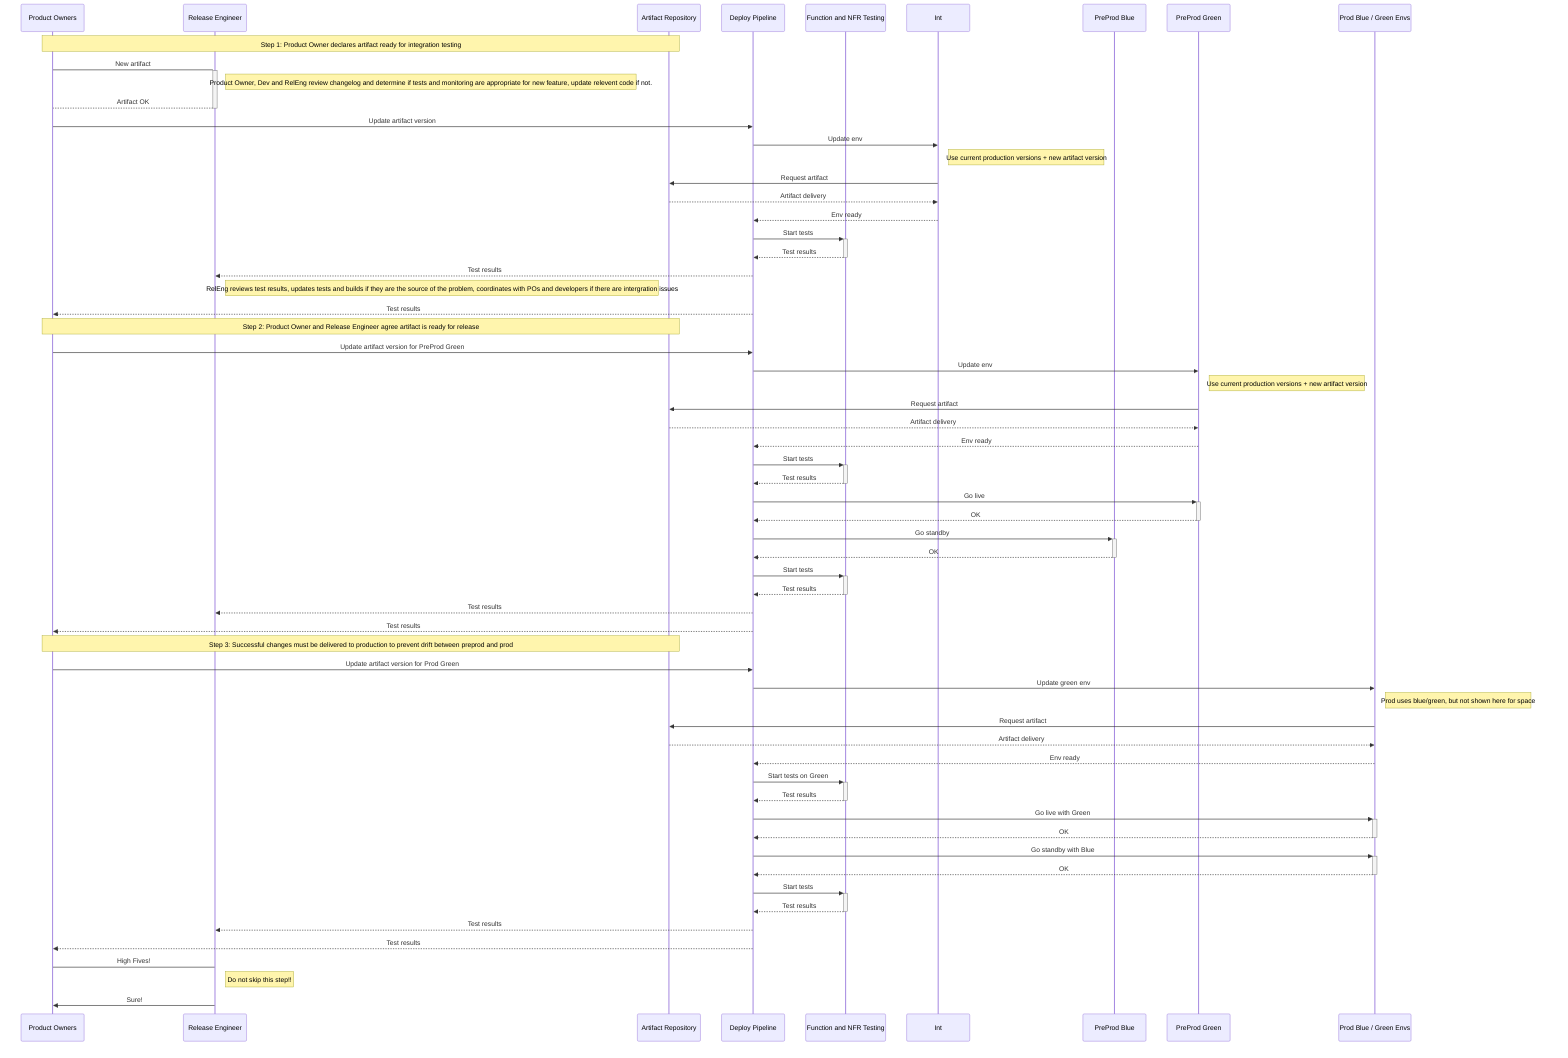 %% Example of sequence diagram
sequenceDiagram
  participant PO as Product Owners
  participant RelEng as Release Engineer
  participant Nexus as Artifact Repository
  participant Delivery as Deploy Pipeline
  participant Test as Function and NFR Testing
  participant Int
  participant PreBlue as PreProd Blue
  participant PreGreen as PreProd Green
  participant Prod as Prod Blue / Green Envs


  Note over PO, Nexus: Step 1: Product Owner declares artifact ready for integration testing
  PO ->+ RelEng: New artifact
    Note right of RelEng: Product Owner, Dev and RelEng review changelog and determine if tests and monitoring are appropriate for new feature, update relevent code if not.
  RelEng -->- PO: Artifact OK
  PO ->> Delivery: Update artifact version
  Delivery ->> Int: Update env
    Note right of Int: Use current production versions + new artifact version
  Int ->> Nexus: Request artifact
  Nexus -->> Int: Artifact delivery
  Int -->> Delivery: Env ready
  Delivery ->>+ Test: Start tests
  Test -->>- Delivery: Test results
  Delivery -->> RelEng: Test results
    Note right of RelEng: RelEng reviews test results, updates tests and builds if they are the source of the problem, coordinates with POs and developers if there are intergration issues
  Delivery -->> PO: Test results

  Note over PO, Nexus: Step 2: Product Owner and Release Engineer agree artifact is ready for release
  PO ->> Delivery: Update artifact version for PreProd Green
  Delivery ->> PreGreen: Update env
    Note right of PreGreen: Use current production versions + new artifact version
  PreGreen ->> Nexus: Request artifact
  Nexus -->> PreGreen: Artifact delivery
  PreGreen -->> Delivery: Env ready
  Delivery ->>+ Test: Start tests
  Test -->>- Delivery: Test results
  Delivery ->>+ PreGreen: Go live
  PreGreen -->>- Delivery: OK
  Delivery ->>+ PreBlue: Go standby
  PreBlue -->>- Delivery: OK
  Delivery ->>+ Test: Start tests
  Test -->>- Delivery: Test results
  Delivery -->> RelEng: Test results
  Delivery -->> PO: Test results

  Note over PO, Nexus: Step 3: Successful changes must be delivered to production to prevent drift between preprod and prod
  PO ->> Delivery: Update artifact version for Prod Green
  Delivery ->> Prod: Update green env
    Note right of Prod: Prod uses blue/green, but not shown here for space
  Prod ->> Nexus: Request artifact
  Nexus -->> Prod: Artifact delivery
  Prod -->> Delivery: Env ready
  Delivery ->>+ Test: Start tests on Green
  Test -->>- Delivery: Test results
  Delivery ->>+ Prod: Go live with Green
  Prod -->>- Delivery: OK
  Delivery ->>+ Prod: Go standby with Blue
  Prod -->>- Delivery: OK
  Delivery ->>+ Test: Start tests
  Test -->>- Delivery: Test results
  Delivery -->> RelEng: Test results
  Delivery -->> PO: Test results
  PO -> RelEng: High Fives!
    Note right of RelEng: Do not skip this step!!
  RelEng ->> PO: Sure!